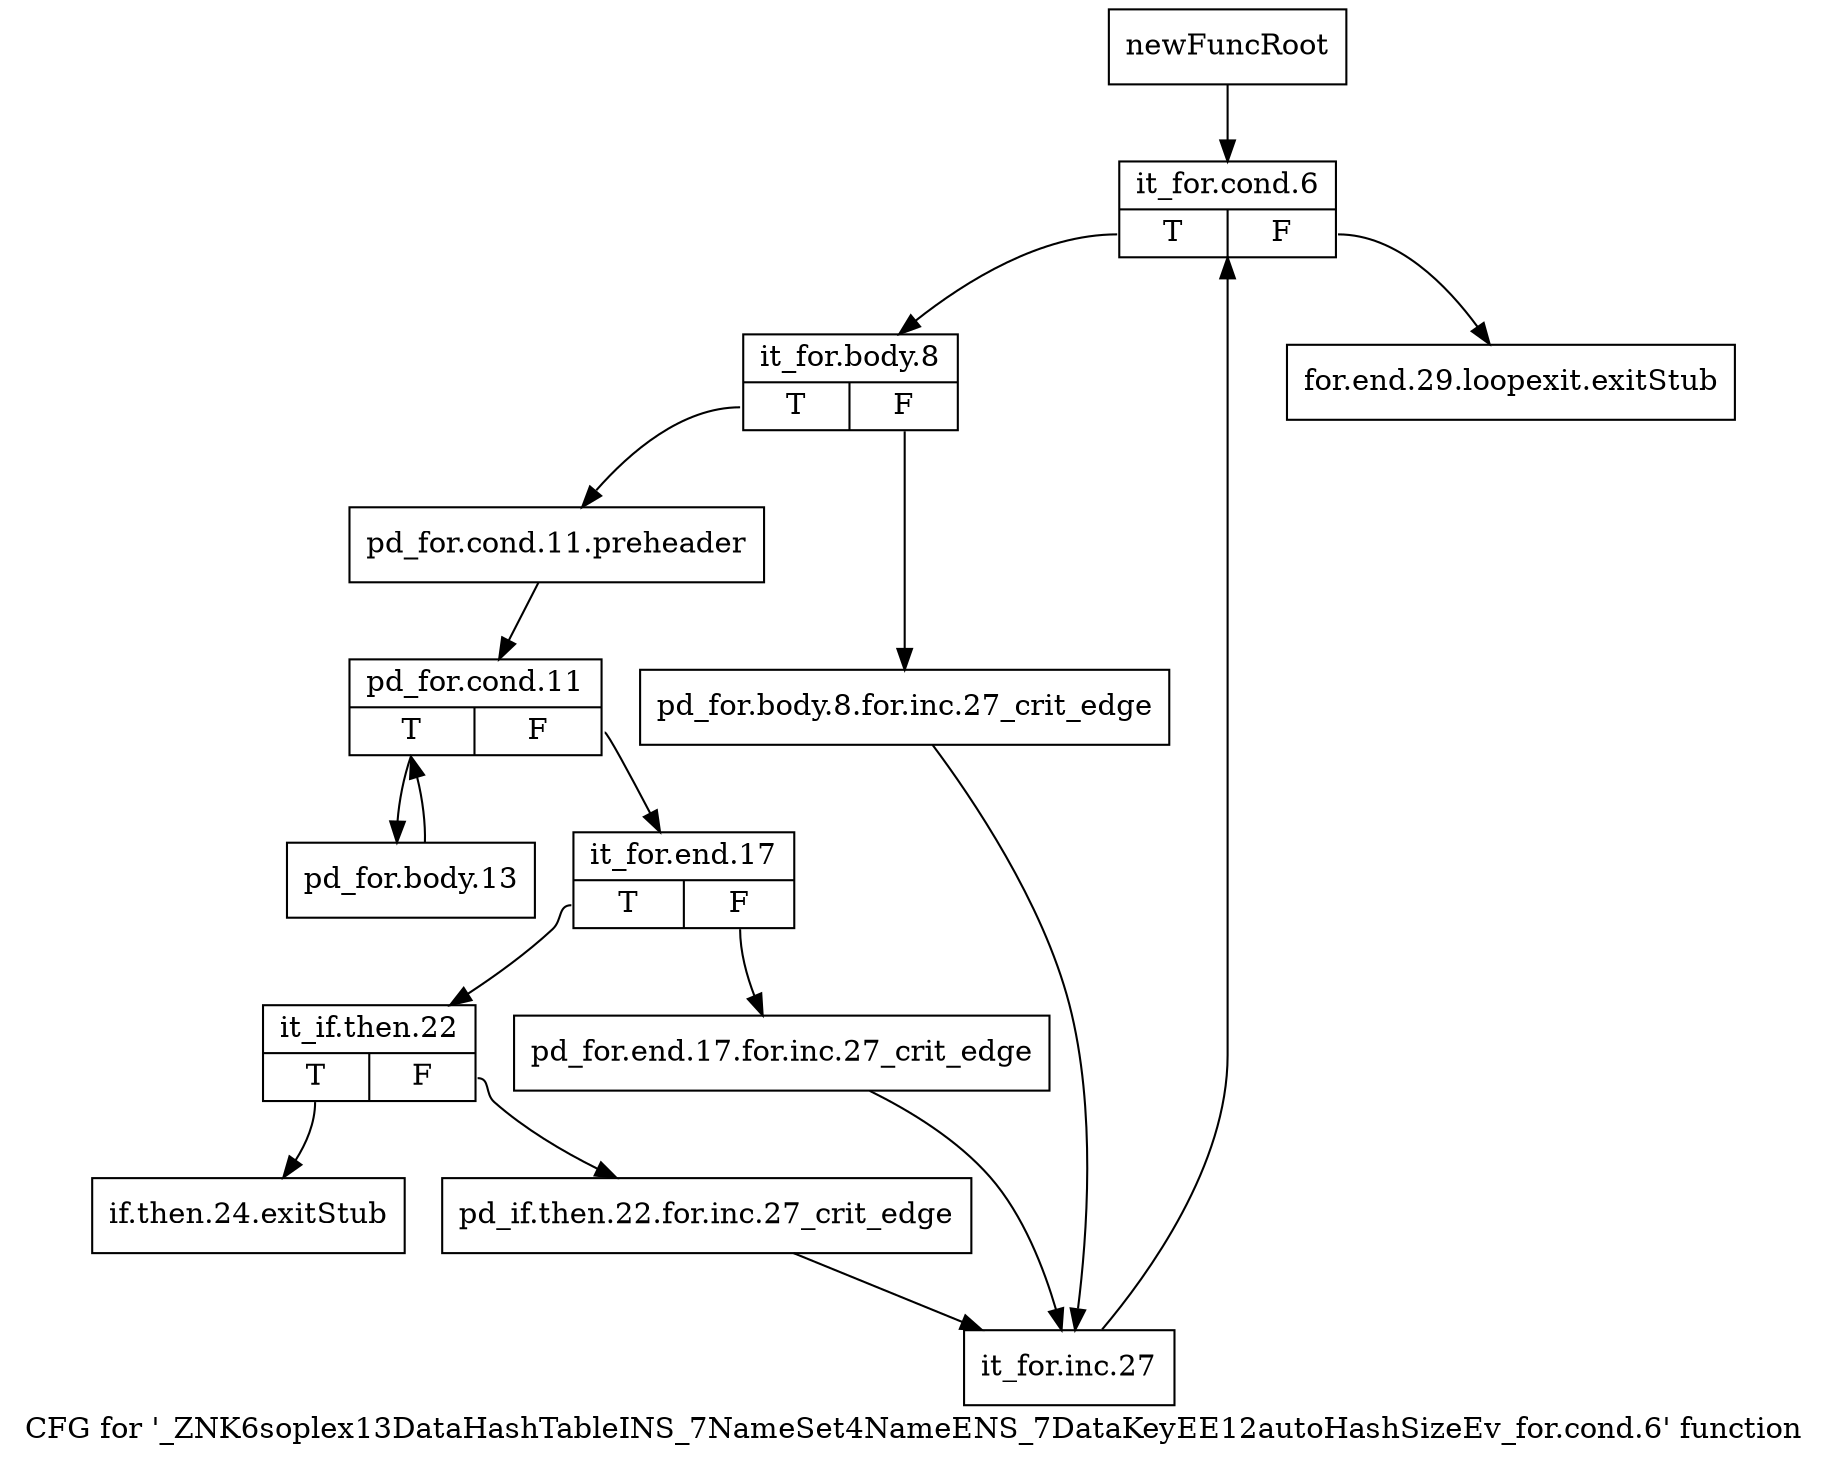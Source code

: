 digraph "CFG for '_ZNK6soplex13DataHashTableINS_7NameSet4NameENS_7DataKeyEE12autoHashSizeEv_for.cond.6' function" {
	label="CFG for '_ZNK6soplex13DataHashTableINS_7NameSet4NameENS_7DataKeyEE12autoHashSizeEv_for.cond.6' function";

	Node0x2cf6a50 [shape=record,label="{newFuncRoot}"];
	Node0x2cf6a50 -> Node0x2d01ad0;
	Node0x2d01a30 [shape=record,label="{for.end.29.loopexit.exitStub}"];
	Node0x2d01a80 [shape=record,label="{if.then.24.exitStub}"];
	Node0x2d01ad0 [shape=record,label="{it_for.cond.6|{<s0>T|<s1>F}}"];
	Node0x2d01ad0:s0 -> Node0x2d01b20;
	Node0x2d01ad0:s1 -> Node0x2d01a30;
	Node0x2d01b20 [shape=record,label="{it_for.body.8|{<s0>T|<s1>F}}"];
	Node0x2d01b20:s0 -> Node0x2d01bc0;
	Node0x2d01b20:s1 -> Node0x2d01b70;
	Node0x2d01b70 [shape=record,label="{pd_for.body.8.for.inc.27_crit_edge}"];
	Node0x2d01b70 -> Node0x2d01da0;
	Node0x2d01bc0 [shape=record,label="{pd_for.cond.11.preheader}"];
	Node0x2d01bc0 -> Node0x2d01c10;
	Node0x2d01c10 [shape=record,label="{pd_for.cond.11|{<s0>T|<s1>F}}"];
	Node0x2d01c10:s0 -> Node0x2d01df0;
	Node0x2d01c10:s1 -> Node0x2d01c60;
	Node0x2d01c60 [shape=record,label="{it_for.end.17|{<s0>T|<s1>F}}"];
	Node0x2d01c60:s0 -> Node0x2d01d00;
	Node0x2d01c60:s1 -> Node0x2d01cb0;
	Node0x2d01cb0 [shape=record,label="{pd_for.end.17.for.inc.27_crit_edge}"];
	Node0x2d01cb0 -> Node0x2d01da0;
	Node0x2d01d00 [shape=record,label="{it_if.then.22|{<s0>T|<s1>F}}"];
	Node0x2d01d00:s0 -> Node0x2d01a80;
	Node0x2d01d00:s1 -> Node0x2d01d50;
	Node0x2d01d50 [shape=record,label="{pd_if.then.22.for.inc.27_crit_edge}"];
	Node0x2d01d50 -> Node0x2d01da0;
	Node0x2d01da0 [shape=record,label="{it_for.inc.27}"];
	Node0x2d01da0 -> Node0x2d01ad0;
	Node0x2d01df0 [shape=record,label="{pd_for.body.13}"];
	Node0x2d01df0 -> Node0x2d01c10;
}
